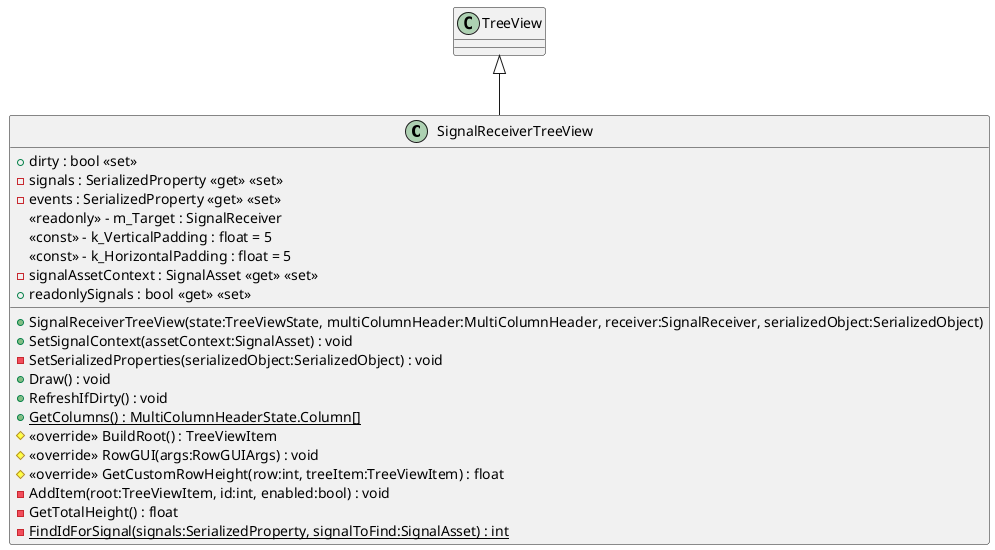 @startuml
class SignalReceiverTreeView {
    + dirty : bool <<set>>
    - signals : SerializedProperty <<get>> <<set>>
    - events : SerializedProperty <<get>> <<set>>
    <<readonly>> - m_Target : SignalReceiver
    <<const>> - k_VerticalPadding : float = 5
    <<const>> - k_HorizontalPadding : float = 5
    + SignalReceiverTreeView(state:TreeViewState, multiColumnHeader:MultiColumnHeader, receiver:SignalReceiver, serializedObject:SerializedObject)
    - signalAssetContext : SignalAsset <<get>> <<set>>
    + readonlySignals : bool <<get>> <<set>>
    + SetSignalContext(assetContext:SignalAsset) : void
    - SetSerializedProperties(serializedObject:SerializedObject) : void
    + Draw() : void
    + RefreshIfDirty() : void
    + {static} GetColumns() : MultiColumnHeaderState.Column[]
    # <<override>> BuildRoot() : TreeViewItem
    # <<override>> RowGUI(args:RowGUIArgs) : void
    # <<override>> GetCustomRowHeight(row:int, treeItem:TreeViewItem) : float
    - AddItem(root:TreeViewItem, id:int, enabled:bool) : void
    - GetTotalHeight() : float
    {static} - FindIdForSignal(signals:SerializedProperty, signalToFind:SignalAsset) : int
}
TreeView <|-- SignalReceiverTreeView
@enduml
